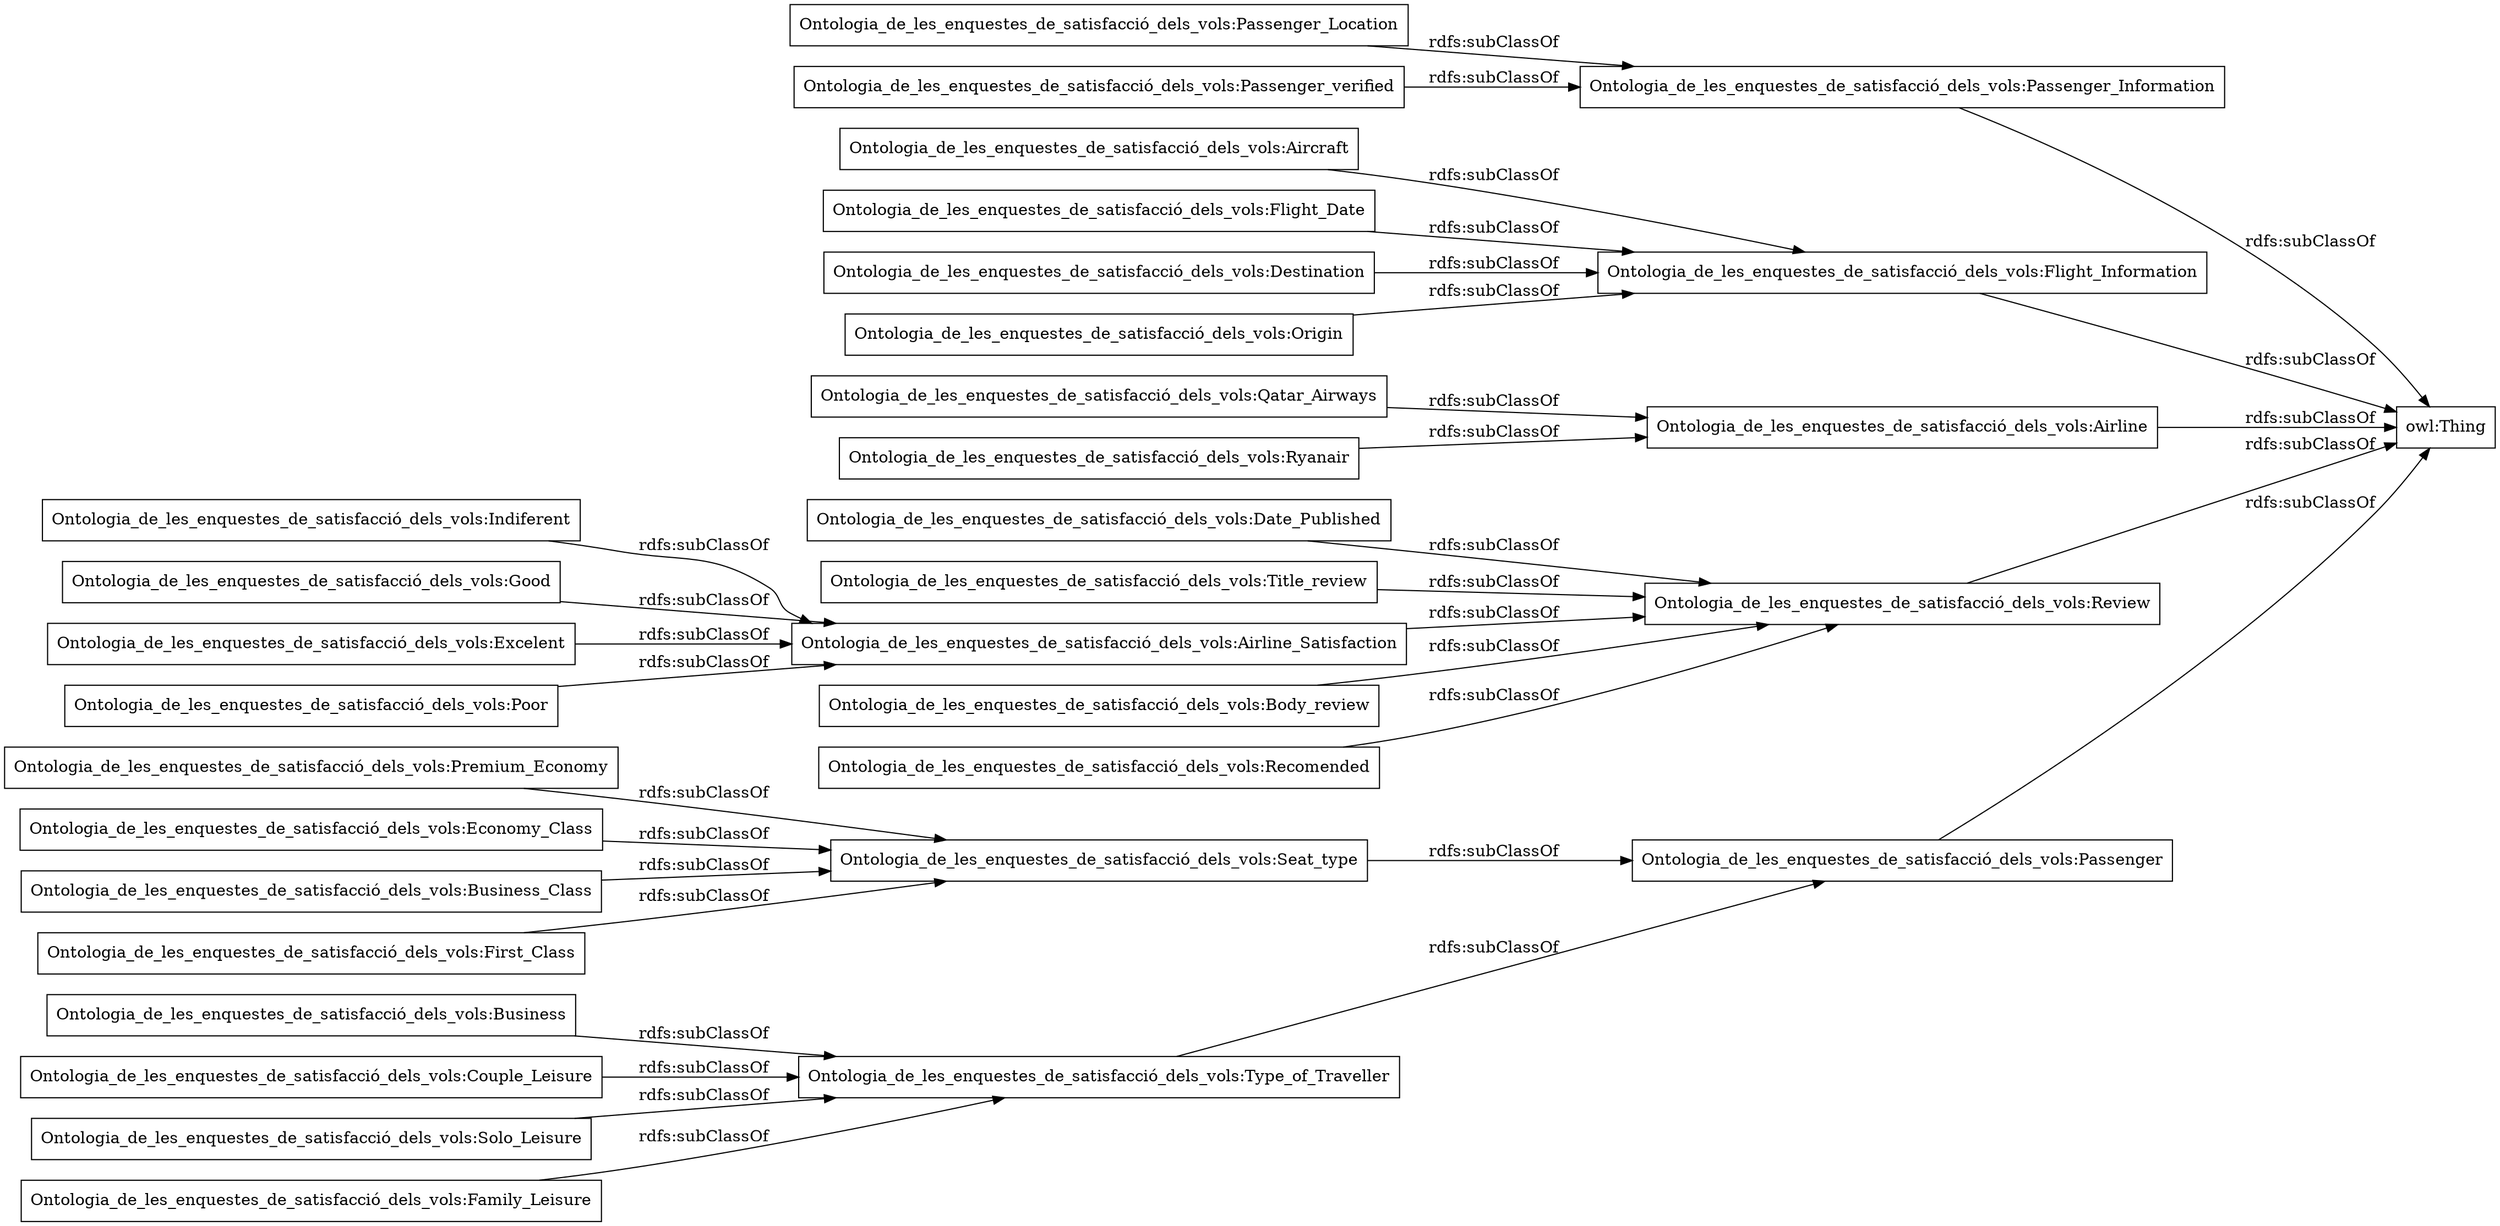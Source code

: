 digraph ar2dtool_diagram { 
rankdir=LR;
size="1000"
node [shape = rectangle, color="black"]; "Ontologia_de_les_enquestes_de_satisfacció_dels_vols:Business" "Ontologia_de_les_enquestes_de_satisfacció_dels_vols:Seat_type" "Ontologia_de_les_enquestes_de_satisfacció_dels_vols:Origin" "Ontologia_de_les_enquestes_de_satisfacció_dels_vols:Body_review" "Ontologia_de_les_enquestes_de_satisfacció_dels_vols:Family_Leisure" "Ontologia_de_les_enquestes_de_satisfacció_dels_vols:Premium_Economy" "Ontologia_de_les_enquestes_de_satisfacció_dels_vols:Recomended" "Ontologia_de_les_enquestes_de_satisfacció_dels_vols:Passenger" "Ontologia_de_les_enquestes_de_satisfacció_dels_vols:Date_Published" "Ontologia_de_les_enquestes_de_satisfacció_dels_vols:Aircraft" "Ontologia_de_les_enquestes_de_satisfacció_dels_vols:Indiferent" "Ontologia_de_les_enquestes_de_satisfacció_dels_vols:Flight_Date" "Ontologia_de_les_enquestes_de_satisfacció_dels_vols:Passenger_verified" "Ontologia_de_les_enquestes_de_satisfacció_dels_vols:Type_of_Traveller" "Ontologia_de_les_enquestes_de_satisfacció_dels_vols:Ryanair" "Ontologia_de_les_enquestes_de_satisfacció_dels_vols:Passenger_Information" "Ontologia_de_les_enquestes_de_satisfacció_dels_vols:Couple_Leisure" "Ontologia_de_les_enquestes_de_satisfacció_dels_vols:Solo_Leisure" "Ontologia_de_les_enquestes_de_satisfacció_dels_vols:Flight_Information" "Ontologia_de_les_enquestes_de_satisfacció_dels_vols:Airline_Satisfaction" "Ontologia_de_les_enquestes_de_satisfacció_dels_vols:Economy_Class" "Ontologia_de_les_enquestes_de_satisfacció_dels_vols:Good" "Ontologia_de_les_enquestes_de_satisfacció_dels_vols:Title_review" "Ontologia_de_les_enquestes_de_satisfacció_dels_vols:Business_Class" "Ontologia_de_les_enquestes_de_satisfacció_dels_vols:Excelent" "Ontologia_de_les_enquestes_de_satisfacció_dels_vols:Destination" "Ontologia_de_les_enquestes_de_satisfacció_dels_vols:Passenger_Location" "Ontologia_de_les_enquestes_de_satisfacció_dels_vols:Airline" "Ontologia_de_les_enquestes_de_satisfacció_dels_vols:Qatar_Airways" "Ontologia_de_les_enquestes_de_satisfacció_dels_vols:First_Class" "Ontologia_de_les_enquestes_de_satisfacció_dels_vols:Review" "Ontologia_de_les_enquestes_de_satisfacció_dels_vols:Poor" ; /*classes style*/
	"Ontologia_de_les_enquestes_de_satisfacció_dels_vols:Good" -> "Ontologia_de_les_enquestes_de_satisfacció_dels_vols:Airline_Satisfaction" [ label = "rdfs:subClassOf" ];
	"Ontologia_de_les_enquestes_de_satisfacció_dels_vols:Recomended" -> "Ontologia_de_les_enquestes_de_satisfacció_dels_vols:Review" [ label = "rdfs:subClassOf" ];
	"Ontologia_de_les_enquestes_de_satisfacció_dels_vols:Aircraft" -> "Ontologia_de_les_enquestes_de_satisfacció_dels_vols:Flight_Information" [ label = "rdfs:subClassOf" ];
	"Ontologia_de_les_enquestes_de_satisfacció_dels_vols:Passenger_verified" -> "Ontologia_de_les_enquestes_de_satisfacció_dels_vols:Passenger_Information" [ label = "rdfs:subClassOf" ];
	"Ontologia_de_les_enquestes_de_satisfacció_dels_vols:Passenger_Information" -> "owl:Thing" [ label = "rdfs:subClassOf" ];
	"Ontologia_de_les_enquestes_de_satisfacció_dels_vols:Origin" -> "Ontologia_de_les_enquestes_de_satisfacció_dels_vols:Flight_Information" [ label = "rdfs:subClassOf" ];
	"Ontologia_de_les_enquestes_de_satisfacció_dels_vols:Business" -> "Ontologia_de_les_enquestes_de_satisfacció_dels_vols:Type_of_Traveller" [ label = "rdfs:subClassOf" ];
	"Ontologia_de_les_enquestes_de_satisfacció_dels_vols:Body_review" -> "Ontologia_de_les_enquestes_de_satisfacció_dels_vols:Review" [ label = "rdfs:subClassOf" ];
	"Ontologia_de_les_enquestes_de_satisfacció_dels_vols:Indiferent" -> "Ontologia_de_les_enquestes_de_satisfacció_dels_vols:Airline_Satisfaction" [ label = "rdfs:subClassOf" ];
	"Ontologia_de_les_enquestes_de_satisfacció_dels_vols:Airline_Satisfaction" -> "Ontologia_de_les_enquestes_de_satisfacció_dels_vols:Review" [ label = "rdfs:subClassOf" ];
	"Ontologia_de_les_enquestes_de_satisfacció_dels_vols:Ryanair" -> "Ontologia_de_les_enquestes_de_satisfacció_dels_vols:Airline" [ label = "rdfs:subClassOf" ];
	"Ontologia_de_les_enquestes_de_satisfacció_dels_vols:Type_of_Traveller" -> "Ontologia_de_les_enquestes_de_satisfacció_dels_vols:Passenger" [ label = "rdfs:subClassOf" ];
	"Ontologia_de_les_enquestes_de_satisfacció_dels_vols:First_Class" -> "Ontologia_de_les_enquestes_de_satisfacció_dels_vols:Seat_type" [ label = "rdfs:subClassOf" ];
	"Ontologia_de_les_enquestes_de_satisfacció_dels_vols:Family_Leisure" -> "Ontologia_de_les_enquestes_de_satisfacció_dels_vols:Type_of_Traveller" [ label = "rdfs:subClassOf" ];
	"Ontologia_de_les_enquestes_de_satisfacció_dels_vols:Destination" -> "Ontologia_de_les_enquestes_de_satisfacció_dels_vols:Flight_Information" [ label = "rdfs:subClassOf" ];
	"Ontologia_de_les_enquestes_de_satisfacció_dels_vols:Seat_type" -> "Ontologia_de_les_enquestes_de_satisfacció_dels_vols:Passenger" [ label = "rdfs:subClassOf" ];
	"Ontologia_de_les_enquestes_de_satisfacció_dels_vols:Passenger_Location" -> "Ontologia_de_les_enquestes_de_satisfacció_dels_vols:Passenger_Information" [ label = "rdfs:subClassOf" ];
	"Ontologia_de_les_enquestes_de_satisfacció_dels_vols:Excelent" -> "Ontologia_de_les_enquestes_de_satisfacció_dels_vols:Airline_Satisfaction" [ label = "rdfs:subClassOf" ];
	"Ontologia_de_les_enquestes_de_satisfacció_dels_vols:Business_Class" -> "Ontologia_de_les_enquestes_de_satisfacció_dels_vols:Seat_type" [ label = "rdfs:subClassOf" ];
	"Ontologia_de_les_enquestes_de_satisfacció_dels_vols:Economy_Class" -> "Ontologia_de_les_enquestes_de_satisfacció_dels_vols:Seat_type" [ label = "rdfs:subClassOf" ];
	"Ontologia_de_les_enquestes_de_satisfacció_dels_vols:Solo_Leisure" -> "Ontologia_de_les_enquestes_de_satisfacció_dels_vols:Type_of_Traveller" [ label = "rdfs:subClassOf" ];
	"Ontologia_de_les_enquestes_de_satisfacció_dels_vols:Flight_Date" -> "Ontologia_de_les_enquestes_de_satisfacció_dels_vols:Flight_Information" [ label = "rdfs:subClassOf" ];
	"Ontologia_de_les_enquestes_de_satisfacció_dels_vols:Passenger" -> "owl:Thing" [ label = "rdfs:subClassOf" ];
	"Ontologia_de_les_enquestes_de_satisfacció_dels_vols:Couple_Leisure" -> "Ontologia_de_les_enquestes_de_satisfacció_dels_vols:Type_of_Traveller" [ label = "rdfs:subClassOf" ];
	"Ontologia_de_les_enquestes_de_satisfacció_dels_vols:Flight_Information" -> "owl:Thing" [ label = "rdfs:subClassOf" ];
	"Ontologia_de_les_enquestes_de_satisfacció_dels_vols:Airline" -> "owl:Thing" [ label = "rdfs:subClassOf" ];
	"Ontologia_de_les_enquestes_de_satisfacció_dels_vols:Poor" -> "Ontologia_de_les_enquestes_de_satisfacció_dels_vols:Airline_Satisfaction" [ label = "rdfs:subClassOf" ];
	"Ontologia_de_les_enquestes_de_satisfacció_dels_vols:Premium_Economy" -> "Ontologia_de_les_enquestes_de_satisfacció_dels_vols:Seat_type" [ label = "rdfs:subClassOf" ];
	"Ontologia_de_les_enquestes_de_satisfacció_dels_vols:Date_Published" -> "Ontologia_de_les_enquestes_de_satisfacció_dels_vols:Review" [ label = "rdfs:subClassOf" ];
	"Ontologia_de_les_enquestes_de_satisfacció_dels_vols:Qatar_Airways" -> "Ontologia_de_les_enquestes_de_satisfacció_dels_vols:Airline" [ label = "rdfs:subClassOf" ];
	"Ontologia_de_les_enquestes_de_satisfacció_dels_vols:Review" -> "owl:Thing" [ label = "rdfs:subClassOf" ];
	"Ontologia_de_les_enquestes_de_satisfacció_dels_vols:Title_review" -> "Ontologia_de_les_enquestes_de_satisfacció_dels_vols:Review" [ label = "rdfs:subClassOf" ];

}
